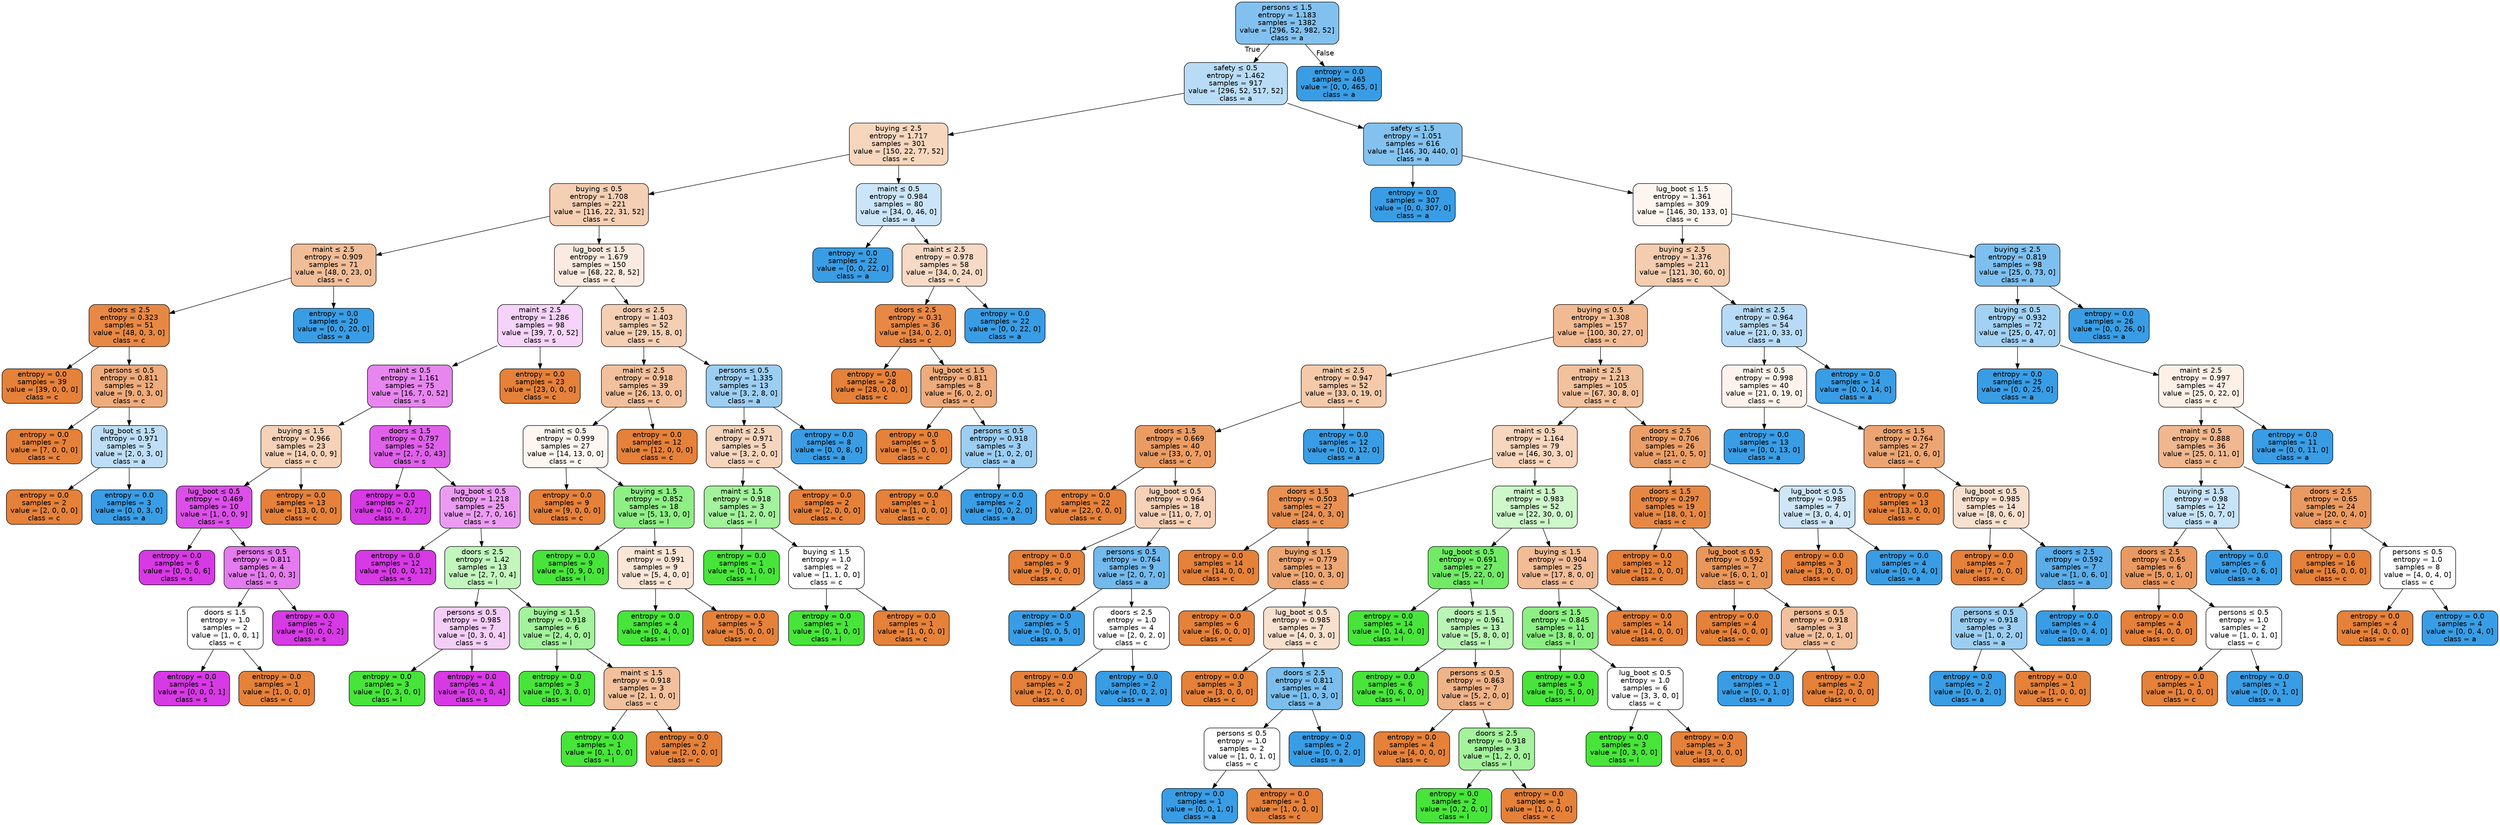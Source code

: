 digraph Tree {
node [shape=box, style="filled, rounded", color="black", fontname="helvetica"] ;
edge [fontname="helvetica"] ;
0 [label=<persons &le; 1.5<br/>entropy = 1.183<br/>samples = 1382<br/>value = [296, 52, 982, 52]<br/>class = a>, fillcolor="#82c1ef"] ;
1 [label=<safety &le; 0.5<br/>entropy = 1.462<br/>samples = 917<br/>value = [296, 52, 517, 52]<br/>class = a>, fillcolor="#b9dcf6"] ;
0 -> 1 [labeldistance=2.5, labelangle=45, headlabel="True"] ;
2 [label=<buying &le; 2.5<br/>entropy = 1.717<br/>samples = 301<br/>value = [150, 22, 77, 52]<br/>class = c>, fillcolor="#f7d6be"] ;
1 -> 2 ;
3 [label=<buying &le; 0.5<br/>entropy = 1.708<br/>samples = 221<br/>value = [116, 22, 31, 52]<br/>class = c>, fillcolor="#f5cfb4"] ;
2 -> 3 ;
4 [label=<maint &le; 2.5<br/>entropy = 0.909<br/>samples = 71<br/>value = [48, 0, 23, 0]<br/>class = c>, fillcolor="#f1bd98"] ;
3 -> 4 ;
5 [label=<doors &le; 2.5<br/>entropy = 0.323<br/>samples = 51<br/>value = [48, 0, 3, 0]<br/>class = c>, fillcolor="#e78945"] ;
4 -> 5 ;
6 [label=<entropy = 0.0<br/>samples = 39<br/>value = [39, 0, 0, 0]<br/>class = c>, fillcolor="#e58139"] ;
5 -> 6 ;
7 [label=<persons &le; 0.5<br/>entropy = 0.811<br/>samples = 12<br/>value = [9, 0, 3, 0]<br/>class = c>, fillcolor="#eeab7b"] ;
5 -> 7 ;
8 [label=<entropy = 0.0<br/>samples = 7<br/>value = [7, 0, 0, 0]<br/>class = c>, fillcolor="#e58139"] ;
7 -> 8 ;
9 [label=<lug_boot &le; 1.5<br/>entropy = 0.971<br/>samples = 5<br/>value = [2, 0, 3, 0]<br/>class = a>, fillcolor="#bddef6"] ;
7 -> 9 ;
10 [label=<entropy = 0.0<br/>samples = 2<br/>value = [2, 0, 0, 0]<br/>class = c>, fillcolor="#e58139"] ;
9 -> 10 ;
11 [label=<entropy = 0.0<br/>samples = 3<br/>value = [0, 0, 3, 0]<br/>class = a>, fillcolor="#399de5"] ;
9 -> 11 ;
12 [label=<entropy = 0.0<br/>samples = 20<br/>value = [0, 0, 20, 0]<br/>class = a>, fillcolor="#399de5"] ;
4 -> 12 ;
13 [label=<lug_boot &le; 1.5<br/>entropy = 1.679<br/>samples = 150<br/>value = [68, 22, 8, 52]<br/>class = c>, fillcolor="#fbeadf"] ;
3 -> 13 ;
14 [label=<maint &le; 2.5<br/>entropy = 1.286<br/>samples = 98<br/>value = [39, 7, 0, 52]<br/>class = s>, fillcolor="#f6d3f9"] ;
13 -> 14 ;
15 [label=<maint &le; 0.5<br/>entropy = 1.161<br/>samples = 75<br/>value = [16, 7, 0, 52]<br/>class = s>, fillcolor="#e786ef"] ;
14 -> 15 ;
16 [label=<buying &le; 1.5<br/>entropy = 0.966<br/>samples = 23<br/>value = [14, 0, 0, 9]<br/>class = c>, fillcolor="#f6d2b8"] ;
15 -> 16 ;
17 [label=<lug_boot &le; 0.5<br/>entropy = 0.469<br/>samples = 10<br/>value = [1, 0, 0, 9]<br/>class = s>, fillcolor="#db4fe8"] ;
16 -> 17 ;
18 [label=<entropy = 0.0<br/>samples = 6<br/>value = [0, 0, 0, 6]<br/>class = s>, fillcolor="#d739e5"] ;
17 -> 18 ;
19 [label=<persons &le; 0.5<br/>entropy = 0.811<br/>samples = 4<br/>value = [1, 0, 0, 3]<br/>class = s>, fillcolor="#e47bee"] ;
17 -> 19 ;
20 [label=<doors &le; 1.5<br/>entropy = 1.0<br/>samples = 2<br/>value = [1, 0, 0, 1]<br/>class = c>, fillcolor="#ffffff"] ;
19 -> 20 ;
21 [label=<entropy = 0.0<br/>samples = 1<br/>value = [0, 0, 0, 1]<br/>class = s>, fillcolor="#d739e5"] ;
20 -> 21 ;
22 [label=<entropy = 0.0<br/>samples = 1<br/>value = [1, 0, 0, 0]<br/>class = c>, fillcolor="#e58139"] ;
20 -> 22 ;
23 [label=<entropy = 0.0<br/>samples = 2<br/>value = [0, 0, 0, 2]<br/>class = s>, fillcolor="#d739e5"] ;
19 -> 23 ;
24 [label=<entropy = 0.0<br/>samples = 13<br/>value = [13, 0, 0, 0]<br/>class = c>, fillcolor="#e58139"] ;
16 -> 24 ;
25 [label=<doors &le; 1.5<br/>entropy = 0.797<br/>samples = 52<br/>value = [2, 7, 0, 43]<br/>class = s>, fillcolor="#df61ea"] ;
15 -> 25 ;
26 [label=<entropy = 0.0<br/>samples = 27<br/>value = [0, 0, 0, 27]<br/>class = s>, fillcolor="#d739e5"] ;
25 -> 26 ;
27 [label=<lug_boot &le; 0.5<br/>entropy = 1.218<br/>samples = 25<br/>value = [2, 7, 0, 16]<br/>class = s>, fillcolor="#eb9cf2"] ;
25 -> 27 ;
28 [label=<entropy = 0.0<br/>samples = 12<br/>value = [0, 0, 0, 12]<br/>class = s>, fillcolor="#d739e5"] ;
27 -> 28 ;
29 [label=<doors &le; 2.5<br/>entropy = 1.42<br/>samples = 13<br/>value = [2, 7, 0, 4]<br/>class = l>, fillcolor="#c2f6bd"] ;
27 -> 29 ;
30 [label=<persons &le; 0.5<br/>entropy = 0.985<br/>samples = 7<br/>value = [0, 3, 0, 4]<br/>class = s>, fillcolor="#f5cef8"] ;
29 -> 30 ;
31 [label=<entropy = 0.0<br/>samples = 3<br/>value = [0, 3, 0, 0]<br/>class = l>, fillcolor="#47e539"] ;
30 -> 31 ;
32 [label=<entropy = 0.0<br/>samples = 4<br/>value = [0, 0, 0, 4]<br/>class = s>, fillcolor="#d739e5"] ;
30 -> 32 ;
33 [label=<buying &le; 1.5<br/>entropy = 0.918<br/>samples = 6<br/>value = [2, 4, 0, 0]<br/>class = l>, fillcolor="#a3f29c"] ;
29 -> 33 ;
34 [label=<entropy = 0.0<br/>samples = 3<br/>value = [0, 3, 0, 0]<br/>class = l>, fillcolor="#47e539"] ;
33 -> 34 ;
35 [label=<maint &le; 1.5<br/>entropy = 0.918<br/>samples = 3<br/>value = [2, 1, 0, 0]<br/>class = c>, fillcolor="#f2c09c"] ;
33 -> 35 ;
36 [label=<entropy = 0.0<br/>samples = 1<br/>value = [0, 1, 0, 0]<br/>class = l>, fillcolor="#47e539"] ;
35 -> 36 ;
37 [label=<entropy = 0.0<br/>samples = 2<br/>value = [2, 0, 0, 0]<br/>class = c>, fillcolor="#e58139"] ;
35 -> 37 ;
38 [label=<entropy = 0.0<br/>samples = 23<br/>value = [23, 0, 0, 0]<br/>class = c>, fillcolor="#e58139"] ;
14 -> 38 ;
39 [label=<doors &le; 2.5<br/>entropy = 1.403<br/>samples = 52<br/>value = [29, 15, 8, 0]<br/>class = c>, fillcolor="#f5cfb4"] ;
13 -> 39 ;
40 [label=<maint &le; 2.5<br/>entropy = 0.918<br/>samples = 39<br/>value = [26, 13, 0, 0]<br/>class = c>, fillcolor="#f2c09c"] ;
39 -> 40 ;
41 [label=<maint &le; 0.5<br/>entropy = 0.999<br/>samples = 27<br/>value = [14, 13, 0, 0]<br/>class = c>, fillcolor="#fdf6f1"] ;
40 -> 41 ;
42 [label=<entropy = 0.0<br/>samples = 9<br/>value = [9, 0, 0, 0]<br/>class = c>, fillcolor="#e58139"] ;
41 -> 42 ;
43 [label=<buying &le; 1.5<br/>entropy = 0.852<br/>samples = 18<br/>value = [5, 13, 0, 0]<br/>class = l>, fillcolor="#8eef85"] ;
41 -> 43 ;
44 [label=<entropy = 0.0<br/>samples = 9<br/>value = [0, 9, 0, 0]<br/>class = l>, fillcolor="#47e539"] ;
43 -> 44 ;
45 [label=<maint &le; 1.5<br/>entropy = 0.991<br/>samples = 9<br/>value = [5, 4, 0, 0]<br/>class = c>, fillcolor="#fae6d7"] ;
43 -> 45 ;
46 [label=<entropy = 0.0<br/>samples = 4<br/>value = [0, 4, 0, 0]<br/>class = l>, fillcolor="#47e539"] ;
45 -> 46 ;
47 [label=<entropy = 0.0<br/>samples = 5<br/>value = [5, 0, 0, 0]<br/>class = c>, fillcolor="#e58139"] ;
45 -> 47 ;
48 [label=<entropy = 0.0<br/>samples = 12<br/>value = [12, 0, 0, 0]<br/>class = c>, fillcolor="#e58139"] ;
40 -> 48 ;
49 [label=<persons &le; 0.5<br/>entropy = 1.335<br/>samples = 13<br/>value = [3, 2, 8, 0]<br/>class = a>, fillcolor="#9ccef2"] ;
39 -> 49 ;
50 [label=<maint &le; 2.5<br/>entropy = 0.971<br/>samples = 5<br/>value = [3, 2, 0, 0]<br/>class = c>, fillcolor="#f6d5bd"] ;
49 -> 50 ;
51 [label=<maint &le; 1.5<br/>entropy = 0.918<br/>samples = 3<br/>value = [1, 2, 0, 0]<br/>class = l>, fillcolor="#a3f29c"] ;
50 -> 51 ;
52 [label=<entropy = 0.0<br/>samples = 1<br/>value = [0, 1, 0, 0]<br/>class = l>, fillcolor="#47e539"] ;
51 -> 52 ;
53 [label=<buying &le; 1.5<br/>entropy = 1.0<br/>samples = 2<br/>value = [1, 1, 0, 0]<br/>class = c>, fillcolor="#ffffff"] ;
51 -> 53 ;
54 [label=<entropy = 0.0<br/>samples = 1<br/>value = [0, 1, 0, 0]<br/>class = l>, fillcolor="#47e539"] ;
53 -> 54 ;
55 [label=<entropy = 0.0<br/>samples = 1<br/>value = [1, 0, 0, 0]<br/>class = c>, fillcolor="#e58139"] ;
53 -> 55 ;
56 [label=<entropy = 0.0<br/>samples = 2<br/>value = [2, 0, 0, 0]<br/>class = c>, fillcolor="#e58139"] ;
50 -> 56 ;
57 [label=<entropy = 0.0<br/>samples = 8<br/>value = [0, 0, 8, 0]<br/>class = a>, fillcolor="#399de5"] ;
49 -> 57 ;
58 [label=<maint &le; 0.5<br/>entropy = 0.984<br/>samples = 80<br/>value = [34, 0, 46, 0]<br/>class = a>, fillcolor="#cbe5f8"] ;
2 -> 58 ;
59 [label=<entropy = 0.0<br/>samples = 22<br/>value = [0, 0, 22, 0]<br/>class = a>, fillcolor="#399de5"] ;
58 -> 59 ;
60 [label=<maint &le; 2.5<br/>entropy = 0.978<br/>samples = 58<br/>value = [34, 0, 24, 0]<br/>class = c>, fillcolor="#f7dac5"] ;
58 -> 60 ;
61 [label=<doors &le; 2.5<br/>entropy = 0.31<br/>samples = 36<br/>value = [34, 0, 2, 0]<br/>class = c>, fillcolor="#e78845"] ;
60 -> 61 ;
62 [label=<entropy = 0.0<br/>samples = 28<br/>value = [28, 0, 0, 0]<br/>class = c>, fillcolor="#e58139"] ;
61 -> 62 ;
63 [label=<lug_boot &le; 1.5<br/>entropy = 0.811<br/>samples = 8<br/>value = [6, 0, 2, 0]<br/>class = c>, fillcolor="#eeab7b"] ;
61 -> 63 ;
64 [label=<entropy = 0.0<br/>samples = 5<br/>value = [5, 0, 0, 0]<br/>class = c>, fillcolor="#e58139"] ;
63 -> 64 ;
65 [label=<persons &le; 0.5<br/>entropy = 0.918<br/>samples = 3<br/>value = [1, 0, 2, 0]<br/>class = a>, fillcolor="#9ccef2"] ;
63 -> 65 ;
66 [label=<entropy = 0.0<br/>samples = 1<br/>value = [1, 0, 0, 0]<br/>class = c>, fillcolor="#e58139"] ;
65 -> 66 ;
67 [label=<entropy = 0.0<br/>samples = 2<br/>value = [0, 0, 2, 0]<br/>class = a>, fillcolor="#399de5"] ;
65 -> 67 ;
68 [label=<entropy = 0.0<br/>samples = 22<br/>value = [0, 0, 22, 0]<br/>class = a>, fillcolor="#399de5"] ;
60 -> 68 ;
69 [label=<safety &le; 1.5<br/>entropy = 1.051<br/>samples = 616<br/>value = [146, 30, 440, 0]<br/>class = a>, fillcolor="#83c2ef"] ;
1 -> 69 ;
70 [label=<entropy = 0.0<br/>samples = 307<br/>value = [0, 0, 307, 0]<br/>class = a>, fillcolor="#399de5"] ;
69 -> 70 ;
71 [label=<lug_boot &le; 1.5<br/>entropy = 1.361<br/>samples = 309<br/>value = [146, 30, 133, 0]<br/>class = c>, fillcolor="#fdf6f0"] ;
69 -> 71 ;
72 [label=<buying &le; 2.5<br/>entropy = 1.376<br/>samples = 211<br/>value = [121, 30, 60, 0]<br/>class = c>, fillcolor="#f4ccaf"] ;
71 -> 72 ;
73 [label=<buying &le; 0.5<br/>entropy = 1.308<br/>samples = 157<br/>value = [100, 30, 27, 0]<br/>class = c>, fillcolor="#f1ba92"] ;
72 -> 73 ;
74 [label=<maint &le; 2.5<br/>entropy = 0.947<br/>samples = 52<br/>value = [33, 0, 19, 0]<br/>class = c>, fillcolor="#f4caab"] ;
73 -> 74 ;
75 [label=<doors &le; 1.5<br/>entropy = 0.669<br/>samples = 40<br/>value = [33, 0, 7, 0]<br/>class = c>, fillcolor="#eb9c63"] ;
74 -> 75 ;
76 [label=<entropy = 0.0<br/>samples = 22<br/>value = [22, 0, 0, 0]<br/>class = c>, fillcolor="#e58139"] ;
75 -> 76 ;
77 [label=<lug_boot &le; 0.5<br/>entropy = 0.964<br/>samples = 18<br/>value = [11, 0, 7, 0]<br/>class = c>, fillcolor="#f6d1b7"] ;
75 -> 77 ;
78 [label=<entropy = 0.0<br/>samples = 9<br/>value = [9, 0, 0, 0]<br/>class = c>, fillcolor="#e58139"] ;
77 -> 78 ;
79 [label=<persons &le; 0.5<br/>entropy = 0.764<br/>samples = 9<br/>value = [2, 0, 7, 0]<br/>class = a>, fillcolor="#72b9ec"] ;
77 -> 79 ;
80 [label=<entropy = 0.0<br/>samples = 5<br/>value = [0, 0, 5, 0]<br/>class = a>, fillcolor="#399de5"] ;
79 -> 80 ;
81 [label=<doors &le; 2.5<br/>entropy = 1.0<br/>samples = 4<br/>value = [2, 0, 2, 0]<br/>class = c>, fillcolor="#ffffff"] ;
79 -> 81 ;
82 [label=<entropy = 0.0<br/>samples = 2<br/>value = [2, 0, 0, 0]<br/>class = c>, fillcolor="#e58139"] ;
81 -> 82 ;
83 [label=<entropy = 0.0<br/>samples = 2<br/>value = [0, 0, 2, 0]<br/>class = a>, fillcolor="#399de5"] ;
81 -> 83 ;
84 [label=<entropy = 0.0<br/>samples = 12<br/>value = [0, 0, 12, 0]<br/>class = a>, fillcolor="#399de5"] ;
74 -> 84 ;
85 [label=<maint &le; 2.5<br/>entropy = 1.213<br/>samples = 105<br/>value = [67, 30, 8, 0]<br/>class = c>, fillcolor="#f2c19d"] ;
73 -> 85 ;
86 [label=<maint &le; 0.5<br/>entropy = 1.164<br/>samples = 79<br/>value = [46, 30, 3, 0]<br/>class = c>, fillcolor="#f7d6be"] ;
85 -> 86 ;
87 [label=<doors &le; 1.5<br/>entropy = 0.503<br/>samples = 27<br/>value = [24, 0, 3, 0]<br/>class = c>, fillcolor="#e89152"] ;
86 -> 87 ;
88 [label=<entropy = 0.0<br/>samples = 14<br/>value = [14, 0, 0, 0]<br/>class = c>, fillcolor="#e58139"] ;
87 -> 88 ;
89 [label=<buying &le; 1.5<br/>entropy = 0.779<br/>samples = 13<br/>value = [10, 0, 3, 0]<br/>class = c>, fillcolor="#eda774"] ;
87 -> 89 ;
90 [label=<entropy = 0.0<br/>samples = 6<br/>value = [6, 0, 0, 0]<br/>class = c>, fillcolor="#e58139"] ;
89 -> 90 ;
91 [label=<lug_boot &le; 0.5<br/>entropy = 0.985<br/>samples = 7<br/>value = [4, 0, 3, 0]<br/>class = c>, fillcolor="#f8e0ce"] ;
89 -> 91 ;
92 [label=<entropy = 0.0<br/>samples = 3<br/>value = [3, 0, 0, 0]<br/>class = c>, fillcolor="#e58139"] ;
91 -> 92 ;
93 [label=<doors &le; 2.5<br/>entropy = 0.811<br/>samples = 4<br/>value = [1, 0, 3, 0]<br/>class = a>, fillcolor="#7bbeee"] ;
91 -> 93 ;
94 [label=<persons &le; 0.5<br/>entropy = 1.0<br/>samples = 2<br/>value = [1, 0, 1, 0]<br/>class = c>, fillcolor="#ffffff"] ;
93 -> 94 ;
95 [label=<entropy = 0.0<br/>samples = 1<br/>value = [0, 0, 1, 0]<br/>class = a>, fillcolor="#399de5"] ;
94 -> 95 ;
96 [label=<entropy = 0.0<br/>samples = 1<br/>value = [1, 0, 0, 0]<br/>class = c>, fillcolor="#e58139"] ;
94 -> 96 ;
97 [label=<entropy = 0.0<br/>samples = 2<br/>value = [0, 0, 2, 0]<br/>class = a>, fillcolor="#399de5"] ;
93 -> 97 ;
98 [label=<maint &le; 1.5<br/>entropy = 0.983<br/>samples = 52<br/>value = [22, 30, 0, 0]<br/>class = l>, fillcolor="#cef8ca"] ;
86 -> 98 ;
99 [label=<lug_boot &le; 0.5<br/>entropy = 0.691<br/>samples = 27<br/>value = [5, 22, 0, 0]<br/>class = l>, fillcolor="#71eb66"] ;
98 -> 99 ;
100 [label=<entropy = 0.0<br/>samples = 14<br/>value = [0, 14, 0, 0]<br/>class = l>, fillcolor="#47e539"] ;
99 -> 100 ;
101 [label=<doors &le; 1.5<br/>entropy = 0.961<br/>samples = 13<br/>value = [5, 8, 0, 0]<br/>class = l>, fillcolor="#baf5b5"] ;
99 -> 101 ;
102 [label=<entropy = 0.0<br/>samples = 6<br/>value = [0, 6, 0, 0]<br/>class = l>, fillcolor="#47e539"] ;
101 -> 102 ;
103 [label=<persons &le; 0.5<br/>entropy = 0.863<br/>samples = 7<br/>value = [5, 2, 0, 0]<br/>class = c>, fillcolor="#efb388"] ;
101 -> 103 ;
104 [label=<entropy = 0.0<br/>samples = 4<br/>value = [4, 0, 0, 0]<br/>class = c>, fillcolor="#e58139"] ;
103 -> 104 ;
105 [label=<doors &le; 2.5<br/>entropy = 0.918<br/>samples = 3<br/>value = [1, 2, 0, 0]<br/>class = l>, fillcolor="#a3f29c"] ;
103 -> 105 ;
106 [label=<entropy = 0.0<br/>samples = 2<br/>value = [0, 2, 0, 0]<br/>class = l>, fillcolor="#47e539"] ;
105 -> 106 ;
107 [label=<entropy = 0.0<br/>samples = 1<br/>value = [1, 0, 0, 0]<br/>class = c>, fillcolor="#e58139"] ;
105 -> 107 ;
108 [label=<buying &le; 1.5<br/>entropy = 0.904<br/>samples = 25<br/>value = [17, 8, 0, 0]<br/>class = c>, fillcolor="#f1bc96"] ;
98 -> 108 ;
109 [label=<doors &le; 1.5<br/>entropy = 0.845<br/>samples = 11<br/>value = [3, 8, 0, 0]<br/>class = l>, fillcolor="#8cef83"] ;
108 -> 109 ;
110 [label=<entropy = 0.0<br/>samples = 5<br/>value = [0, 5, 0, 0]<br/>class = l>, fillcolor="#47e539"] ;
109 -> 110 ;
111 [label=<lug_boot &le; 0.5<br/>entropy = 1.0<br/>samples = 6<br/>value = [3, 3, 0, 0]<br/>class = c>, fillcolor="#ffffff"] ;
109 -> 111 ;
112 [label=<entropy = 0.0<br/>samples = 3<br/>value = [0, 3, 0, 0]<br/>class = l>, fillcolor="#47e539"] ;
111 -> 112 ;
113 [label=<entropy = 0.0<br/>samples = 3<br/>value = [3, 0, 0, 0]<br/>class = c>, fillcolor="#e58139"] ;
111 -> 113 ;
114 [label=<entropy = 0.0<br/>samples = 14<br/>value = [14, 0, 0, 0]<br/>class = c>, fillcolor="#e58139"] ;
108 -> 114 ;
115 [label=<doors &le; 2.5<br/>entropy = 0.706<br/>samples = 26<br/>value = [21, 0, 5, 0]<br/>class = c>, fillcolor="#eb9f68"] ;
85 -> 115 ;
116 [label=<doors &le; 1.5<br/>entropy = 0.297<br/>samples = 19<br/>value = [18, 0, 1, 0]<br/>class = c>, fillcolor="#e68844"] ;
115 -> 116 ;
117 [label=<entropy = 0.0<br/>samples = 12<br/>value = [12, 0, 0, 0]<br/>class = c>, fillcolor="#e58139"] ;
116 -> 117 ;
118 [label=<lug_boot &le; 0.5<br/>entropy = 0.592<br/>samples = 7<br/>value = [6, 0, 1, 0]<br/>class = c>, fillcolor="#e9965a"] ;
116 -> 118 ;
119 [label=<entropy = 0.0<br/>samples = 4<br/>value = [4, 0, 0, 0]<br/>class = c>, fillcolor="#e58139"] ;
118 -> 119 ;
120 [label=<persons &le; 0.5<br/>entropy = 0.918<br/>samples = 3<br/>value = [2, 0, 1, 0]<br/>class = c>, fillcolor="#f2c09c"] ;
118 -> 120 ;
121 [label=<entropy = 0.0<br/>samples = 1<br/>value = [0, 0, 1, 0]<br/>class = a>, fillcolor="#399de5"] ;
120 -> 121 ;
122 [label=<entropy = 0.0<br/>samples = 2<br/>value = [2, 0, 0, 0]<br/>class = c>, fillcolor="#e58139"] ;
120 -> 122 ;
123 [label=<lug_boot &le; 0.5<br/>entropy = 0.985<br/>samples = 7<br/>value = [3, 0, 4, 0]<br/>class = a>, fillcolor="#cee6f8"] ;
115 -> 123 ;
124 [label=<entropy = 0.0<br/>samples = 3<br/>value = [3, 0, 0, 0]<br/>class = c>, fillcolor="#e58139"] ;
123 -> 124 ;
125 [label=<entropy = 0.0<br/>samples = 4<br/>value = [0, 0, 4, 0]<br/>class = a>, fillcolor="#399de5"] ;
123 -> 125 ;
126 [label=<maint &le; 2.5<br/>entropy = 0.964<br/>samples = 54<br/>value = [21, 0, 33, 0]<br/>class = a>, fillcolor="#b7dbf6"] ;
72 -> 126 ;
127 [label=<maint &le; 0.5<br/>entropy = 0.998<br/>samples = 40<br/>value = [21, 0, 19, 0]<br/>class = c>, fillcolor="#fdf3ec"] ;
126 -> 127 ;
128 [label=<entropy = 0.0<br/>samples = 13<br/>value = [0, 0, 13, 0]<br/>class = a>, fillcolor="#399de5"] ;
127 -> 128 ;
129 [label=<doors &le; 1.5<br/>entropy = 0.764<br/>samples = 27<br/>value = [21, 0, 6, 0]<br/>class = c>, fillcolor="#eca572"] ;
127 -> 129 ;
130 [label=<entropy = 0.0<br/>samples = 13<br/>value = [13, 0, 0, 0]<br/>class = c>, fillcolor="#e58139"] ;
129 -> 130 ;
131 [label=<lug_boot &le; 0.5<br/>entropy = 0.985<br/>samples = 14<br/>value = [8, 0, 6, 0]<br/>class = c>, fillcolor="#f8e0ce"] ;
129 -> 131 ;
132 [label=<entropy = 0.0<br/>samples = 7<br/>value = [7, 0, 0, 0]<br/>class = c>, fillcolor="#e58139"] ;
131 -> 132 ;
133 [label=<doors &le; 2.5<br/>entropy = 0.592<br/>samples = 7<br/>value = [1, 0, 6, 0]<br/>class = a>, fillcolor="#5aade9"] ;
131 -> 133 ;
134 [label=<persons &le; 0.5<br/>entropy = 0.918<br/>samples = 3<br/>value = [1, 0, 2, 0]<br/>class = a>, fillcolor="#9ccef2"] ;
133 -> 134 ;
135 [label=<entropy = 0.0<br/>samples = 2<br/>value = [0, 0, 2, 0]<br/>class = a>, fillcolor="#399de5"] ;
134 -> 135 ;
136 [label=<entropy = 0.0<br/>samples = 1<br/>value = [1, 0, 0, 0]<br/>class = c>, fillcolor="#e58139"] ;
134 -> 136 ;
137 [label=<entropy = 0.0<br/>samples = 4<br/>value = [0, 0, 4, 0]<br/>class = a>, fillcolor="#399de5"] ;
133 -> 137 ;
138 [label=<entropy = 0.0<br/>samples = 14<br/>value = [0, 0, 14, 0]<br/>class = a>, fillcolor="#399de5"] ;
126 -> 138 ;
139 [label=<buying &le; 2.5<br/>entropy = 0.819<br/>samples = 98<br/>value = [25, 0, 73, 0]<br/>class = a>, fillcolor="#7dbfee"] ;
71 -> 139 ;
140 [label=<buying &le; 0.5<br/>entropy = 0.932<br/>samples = 72<br/>value = [25, 0, 47, 0]<br/>class = a>, fillcolor="#a2d1f3"] ;
139 -> 140 ;
141 [label=<entropy = 0.0<br/>samples = 25<br/>value = [0, 0, 25, 0]<br/>class = a>, fillcolor="#399de5"] ;
140 -> 141 ;
142 [label=<maint &le; 2.5<br/>entropy = 0.997<br/>samples = 47<br/>value = [25, 0, 22, 0]<br/>class = c>, fillcolor="#fcf0e7"] ;
140 -> 142 ;
143 [label=<maint &le; 0.5<br/>entropy = 0.888<br/>samples = 36<br/>value = [25, 0, 11, 0]<br/>class = c>, fillcolor="#f0b890"] ;
142 -> 143 ;
144 [label=<buying &le; 1.5<br/>entropy = 0.98<br/>samples = 12<br/>value = [5, 0, 7, 0]<br/>class = a>, fillcolor="#c6e3f8"] ;
143 -> 144 ;
145 [label=<doors &le; 2.5<br/>entropy = 0.65<br/>samples = 6<br/>value = [5, 0, 1, 0]<br/>class = c>, fillcolor="#ea9a61"] ;
144 -> 145 ;
146 [label=<entropy = 0.0<br/>samples = 4<br/>value = [4, 0, 0, 0]<br/>class = c>, fillcolor="#e58139"] ;
145 -> 146 ;
147 [label=<persons &le; 0.5<br/>entropy = 1.0<br/>samples = 2<br/>value = [1, 0, 1, 0]<br/>class = c>, fillcolor="#ffffff"] ;
145 -> 147 ;
148 [label=<entropy = 0.0<br/>samples = 1<br/>value = [1, 0, 0, 0]<br/>class = c>, fillcolor="#e58139"] ;
147 -> 148 ;
149 [label=<entropy = 0.0<br/>samples = 1<br/>value = [0, 0, 1, 0]<br/>class = a>, fillcolor="#399de5"] ;
147 -> 149 ;
150 [label=<entropy = 0.0<br/>samples = 6<br/>value = [0, 0, 6, 0]<br/>class = a>, fillcolor="#399de5"] ;
144 -> 150 ;
151 [label=<doors &le; 2.5<br/>entropy = 0.65<br/>samples = 24<br/>value = [20, 0, 4, 0]<br/>class = c>, fillcolor="#ea9a61"] ;
143 -> 151 ;
152 [label=<entropy = 0.0<br/>samples = 16<br/>value = [16, 0, 0, 0]<br/>class = c>, fillcolor="#e58139"] ;
151 -> 152 ;
153 [label=<persons &le; 0.5<br/>entropy = 1.0<br/>samples = 8<br/>value = [4, 0, 4, 0]<br/>class = c>, fillcolor="#ffffff"] ;
151 -> 153 ;
154 [label=<entropy = 0.0<br/>samples = 4<br/>value = [4, 0, 0, 0]<br/>class = c>, fillcolor="#e58139"] ;
153 -> 154 ;
155 [label=<entropy = 0.0<br/>samples = 4<br/>value = [0, 0, 4, 0]<br/>class = a>, fillcolor="#399de5"] ;
153 -> 155 ;
156 [label=<entropy = 0.0<br/>samples = 11<br/>value = [0, 0, 11, 0]<br/>class = a>, fillcolor="#399de5"] ;
142 -> 156 ;
157 [label=<entropy = 0.0<br/>samples = 26<br/>value = [0, 0, 26, 0]<br/>class = a>, fillcolor="#399de5"] ;
139 -> 157 ;
158 [label=<entropy = 0.0<br/>samples = 465<br/>value = [0, 0, 465, 0]<br/>class = a>, fillcolor="#399de5"] ;
0 -> 158 [labeldistance=2.5, labelangle=-45, headlabel="False"] ;
}